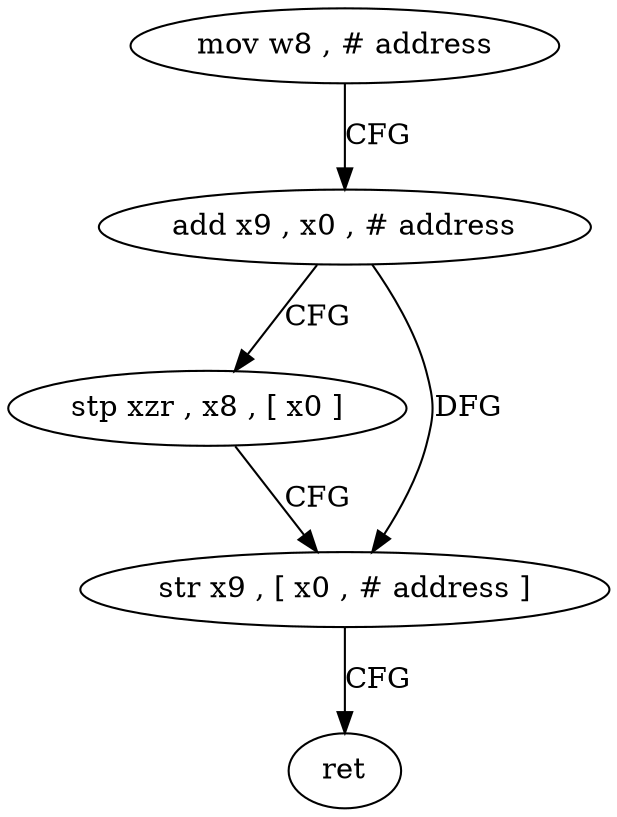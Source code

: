 digraph "func" {
"4263184" [label = "mov w8 , # address" ]
"4263188" [label = "add x9 , x0 , # address" ]
"4263192" [label = "stp xzr , x8 , [ x0 ]" ]
"4263196" [label = "str x9 , [ x0 , # address ]" ]
"4263200" [label = "ret" ]
"4263184" -> "4263188" [ label = "CFG" ]
"4263188" -> "4263192" [ label = "CFG" ]
"4263188" -> "4263196" [ label = "DFG" ]
"4263192" -> "4263196" [ label = "CFG" ]
"4263196" -> "4263200" [ label = "CFG" ]
}
